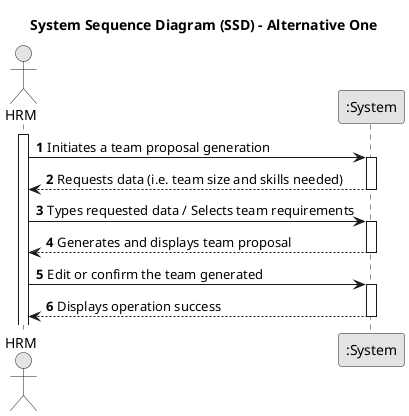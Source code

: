 @startuml
skinparam monochrome true
skinparam packageStyle rectangle
skinparam shadowing false

title System Sequence Diagram (SSD) - Alternative One

autonumber

actor "HRM" as Employee
participant ":System" as System

activate Employee

    Employee -> System : Initiates a team proposal generation
    activate System

        System --> Employee : Requests data (i.e. team size and skills needed)
    deactivate System

    Employee -> System : Types requested data / Selects team requirements
    activate System

        System --> Employee : Generates and displays team proposal
    deactivate System

    Employee -> System : Edit or confirm the team generated
    activate System

        System --> Employee : Displays operation success
    deactivate System

@enduml